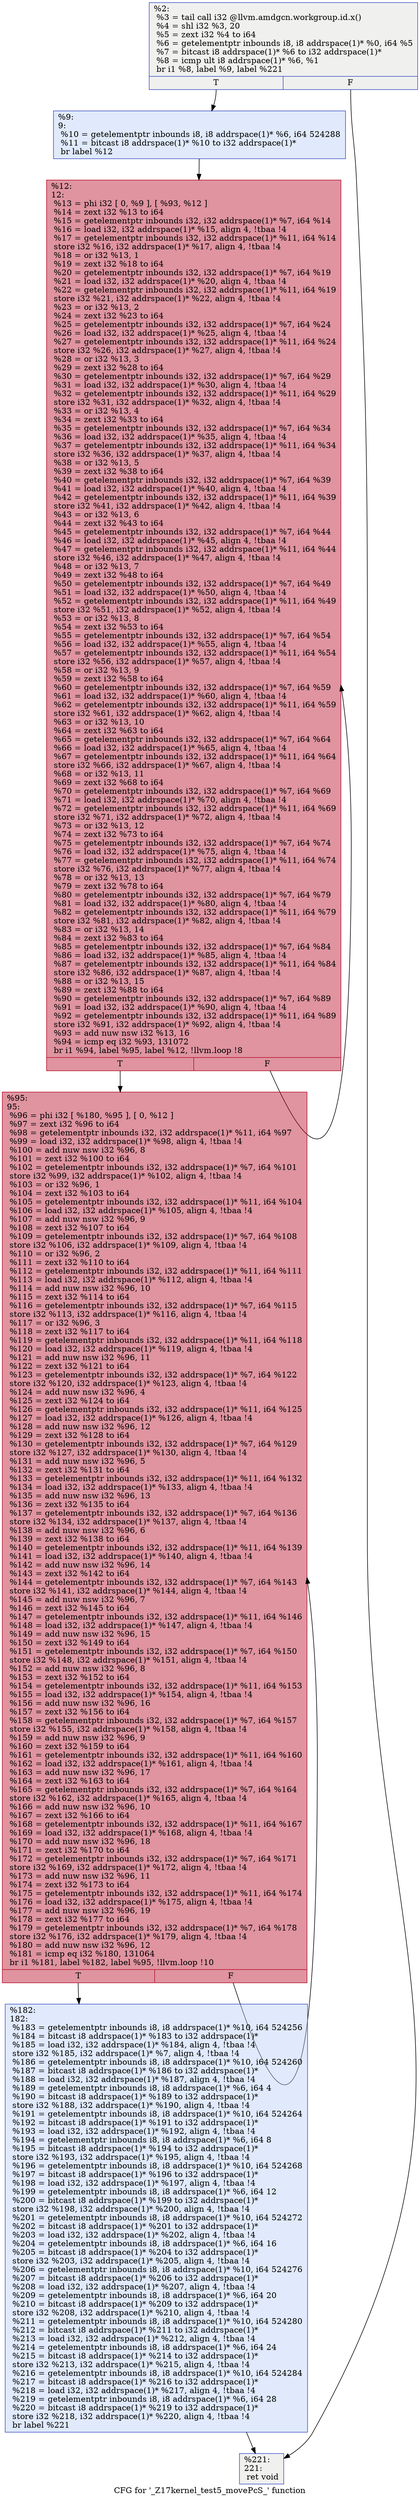 digraph "CFG for '_Z17kernel_test5_movePcS_' function" {
	label="CFG for '_Z17kernel_test5_movePcS_' function";

	Node0x5c79e60 [shape=record,color="#3d50c3ff", style=filled, fillcolor="#dedcdb70",label="{%2:\l  %3 = tail call i32 @llvm.amdgcn.workgroup.id.x()\l  %4 = shl i32 %3, 20\l  %5 = zext i32 %4 to i64\l  %6 = getelementptr inbounds i8, i8 addrspace(1)* %0, i64 %5\l  %7 = bitcast i8 addrspace(1)* %6 to i32 addrspace(1)*\l  %8 = icmp ult i8 addrspace(1)* %6, %1\l  br i1 %8, label %9, label %221\l|{<s0>T|<s1>F}}"];
	Node0x5c79e60:s0 -> Node0x5c7a710;
	Node0x5c79e60:s1 -> Node0x5c7aa40;
	Node0x5c7a710 [shape=record,color="#3d50c3ff", style=filled, fillcolor="#b9d0f970",label="{%9:\l9:                                                \l  %10 = getelementptr inbounds i8, i8 addrspace(1)* %6, i64 524288\l  %11 = bitcast i8 addrspace(1)* %10 to i32 addrspace(1)*\l  br label %12\l}"];
	Node0x5c7a710 -> Node0x5c7ac90;
	Node0x5c7ac90 [shape=record,color="#b70d28ff", style=filled, fillcolor="#b70d2870",label="{%12:\l12:                                               \l  %13 = phi i32 [ 0, %9 ], [ %93, %12 ]\l  %14 = zext i32 %13 to i64\l  %15 = getelementptr inbounds i32, i32 addrspace(1)* %7, i64 %14\l  %16 = load i32, i32 addrspace(1)* %15, align 4, !tbaa !4\l  %17 = getelementptr inbounds i32, i32 addrspace(1)* %11, i64 %14\l  store i32 %16, i32 addrspace(1)* %17, align 4, !tbaa !4\l  %18 = or i32 %13, 1\l  %19 = zext i32 %18 to i64\l  %20 = getelementptr inbounds i32, i32 addrspace(1)* %7, i64 %19\l  %21 = load i32, i32 addrspace(1)* %20, align 4, !tbaa !4\l  %22 = getelementptr inbounds i32, i32 addrspace(1)* %11, i64 %19\l  store i32 %21, i32 addrspace(1)* %22, align 4, !tbaa !4\l  %23 = or i32 %13, 2\l  %24 = zext i32 %23 to i64\l  %25 = getelementptr inbounds i32, i32 addrspace(1)* %7, i64 %24\l  %26 = load i32, i32 addrspace(1)* %25, align 4, !tbaa !4\l  %27 = getelementptr inbounds i32, i32 addrspace(1)* %11, i64 %24\l  store i32 %26, i32 addrspace(1)* %27, align 4, !tbaa !4\l  %28 = or i32 %13, 3\l  %29 = zext i32 %28 to i64\l  %30 = getelementptr inbounds i32, i32 addrspace(1)* %7, i64 %29\l  %31 = load i32, i32 addrspace(1)* %30, align 4, !tbaa !4\l  %32 = getelementptr inbounds i32, i32 addrspace(1)* %11, i64 %29\l  store i32 %31, i32 addrspace(1)* %32, align 4, !tbaa !4\l  %33 = or i32 %13, 4\l  %34 = zext i32 %33 to i64\l  %35 = getelementptr inbounds i32, i32 addrspace(1)* %7, i64 %34\l  %36 = load i32, i32 addrspace(1)* %35, align 4, !tbaa !4\l  %37 = getelementptr inbounds i32, i32 addrspace(1)* %11, i64 %34\l  store i32 %36, i32 addrspace(1)* %37, align 4, !tbaa !4\l  %38 = or i32 %13, 5\l  %39 = zext i32 %38 to i64\l  %40 = getelementptr inbounds i32, i32 addrspace(1)* %7, i64 %39\l  %41 = load i32, i32 addrspace(1)* %40, align 4, !tbaa !4\l  %42 = getelementptr inbounds i32, i32 addrspace(1)* %11, i64 %39\l  store i32 %41, i32 addrspace(1)* %42, align 4, !tbaa !4\l  %43 = or i32 %13, 6\l  %44 = zext i32 %43 to i64\l  %45 = getelementptr inbounds i32, i32 addrspace(1)* %7, i64 %44\l  %46 = load i32, i32 addrspace(1)* %45, align 4, !tbaa !4\l  %47 = getelementptr inbounds i32, i32 addrspace(1)* %11, i64 %44\l  store i32 %46, i32 addrspace(1)* %47, align 4, !tbaa !4\l  %48 = or i32 %13, 7\l  %49 = zext i32 %48 to i64\l  %50 = getelementptr inbounds i32, i32 addrspace(1)* %7, i64 %49\l  %51 = load i32, i32 addrspace(1)* %50, align 4, !tbaa !4\l  %52 = getelementptr inbounds i32, i32 addrspace(1)* %11, i64 %49\l  store i32 %51, i32 addrspace(1)* %52, align 4, !tbaa !4\l  %53 = or i32 %13, 8\l  %54 = zext i32 %53 to i64\l  %55 = getelementptr inbounds i32, i32 addrspace(1)* %7, i64 %54\l  %56 = load i32, i32 addrspace(1)* %55, align 4, !tbaa !4\l  %57 = getelementptr inbounds i32, i32 addrspace(1)* %11, i64 %54\l  store i32 %56, i32 addrspace(1)* %57, align 4, !tbaa !4\l  %58 = or i32 %13, 9\l  %59 = zext i32 %58 to i64\l  %60 = getelementptr inbounds i32, i32 addrspace(1)* %7, i64 %59\l  %61 = load i32, i32 addrspace(1)* %60, align 4, !tbaa !4\l  %62 = getelementptr inbounds i32, i32 addrspace(1)* %11, i64 %59\l  store i32 %61, i32 addrspace(1)* %62, align 4, !tbaa !4\l  %63 = or i32 %13, 10\l  %64 = zext i32 %63 to i64\l  %65 = getelementptr inbounds i32, i32 addrspace(1)* %7, i64 %64\l  %66 = load i32, i32 addrspace(1)* %65, align 4, !tbaa !4\l  %67 = getelementptr inbounds i32, i32 addrspace(1)* %11, i64 %64\l  store i32 %66, i32 addrspace(1)* %67, align 4, !tbaa !4\l  %68 = or i32 %13, 11\l  %69 = zext i32 %68 to i64\l  %70 = getelementptr inbounds i32, i32 addrspace(1)* %7, i64 %69\l  %71 = load i32, i32 addrspace(1)* %70, align 4, !tbaa !4\l  %72 = getelementptr inbounds i32, i32 addrspace(1)* %11, i64 %69\l  store i32 %71, i32 addrspace(1)* %72, align 4, !tbaa !4\l  %73 = or i32 %13, 12\l  %74 = zext i32 %73 to i64\l  %75 = getelementptr inbounds i32, i32 addrspace(1)* %7, i64 %74\l  %76 = load i32, i32 addrspace(1)* %75, align 4, !tbaa !4\l  %77 = getelementptr inbounds i32, i32 addrspace(1)* %11, i64 %74\l  store i32 %76, i32 addrspace(1)* %77, align 4, !tbaa !4\l  %78 = or i32 %13, 13\l  %79 = zext i32 %78 to i64\l  %80 = getelementptr inbounds i32, i32 addrspace(1)* %7, i64 %79\l  %81 = load i32, i32 addrspace(1)* %80, align 4, !tbaa !4\l  %82 = getelementptr inbounds i32, i32 addrspace(1)* %11, i64 %79\l  store i32 %81, i32 addrspace(1)* %82, align 4, !tbaa !4\l  %83 = or i32 %13, 14\l  %84 = zext i32 %83 to i64\l  %85 = getelementptr inbounds i32, i32 addrspace(1)* %7, i64 %84\l  %86 = load i32, i32 addrspace(1)* %85, align 4, !tbaa !4\l  %87 = getelementptr inbounds i32, i32 addrspace(1)* %11, i64 %84\l  store i32 %86, i32 addrspace(1)* %87, align 4, !tbaa !4\l  %88 = or i32 %13, 15\l  %89 = zext i32 %88 to i64\l  %90 = getelementptr inbounds i32, i32 addrspace(1)* %7, i64 %89\l  %91 = load i32, i32 addrspace(1)* %90, align 4, !tbaa !4\l  %92 = getelementptr inbounds i32, i32 addrspace(1)* %11, i64 %89\l  store i32 %91, i32 addrspace(1)* %92, align 4, !tbaa !4\l  %93 = add nuw nsw i32 %13, 16\l  %94 = icmp eq i32 %93, 131072\l  br i1 %94, label %95, label %12, !llvm.loop !8\l|{<s0>T|<s1>F}}"];
	Node0x5c7ac90:s0 -> Node0x5c7fb10;
	Node0x5c7ac90:s1 -> Node0x5c7ac90;
	Node0x5c7fb10 [shape=record,color="#b70d28ff", style=filled, fillcolor="#b70d2870",label="{%95:\l95:                                               \l  %96 = phi i32 [ %180, %95 ], [ 0, %12 ]\l  %97 = zext i32 %96 to i64\l  %98 = getelementptr inbounds i32, i32 addrspace(1)* %11, i64 %97\l  %99 = load i32, i32 addrspace(1)* %98, align 4, !tbaa !4\l  %100 = add nuw nsw i32 %96, 8\l  %101 = zext i32 %100 to i64\l  %102 = getelementptr inbounds i32, i32 addrspace(1)* %7, i64 %101\l  store i32 %99, i32 addrspace(1)* %102, align 4, !tbaa !4\l  %103 = or i32 %96, 1\l  %104 = zext i32 %103 to i64\l  %105 = getelementptr inbounds i32, i32 addrspace(1)* %11, i64 %104\l  %106 = load i32, i32 addrspace(1)* %105, align 4, !tbaa !4\l  %107 = add nuw nsw i32 %96, 9\l  %108 = zext i32 %107 to i64\l  %109 = getelementptr inbounds i32, i32 addrspace(1)* %7, i64 %108\l  store i32 %106, i32 addrspace(1)* %109, align 4, !tbaa !4\l  %110 = or i32 %96, 2\l  %111 = zext i32 %110 to i64\l  %112 = getelementptr inbounds i32, i32 addrspace(1)* %11, i64 %111\l  %113 = load i32, i32 addrspace(1)* %112, align 4, !tbaa !4\l  %114 = add nuw nsw i32 %96, 10\l  %115 = zext i32 %114 to i64\l  %116 = getelementptr inbounds i32, i32 addrspace(1)* %7, i64 %115\l  store i32 %113, i32 addrspace(1)* %116, align 4, !tbaa !4\l  %117 = or i32 %96, 3\l  %118 = zext i32 %117 to i64\l  %119 = getelementptr inbounds i32, i32 addrspace(1)* %11, i64 %118\l  %120 = load i32, i32 addrspace(1)* %119, align 4, !tbaa !4\l  %121 = add nuw nsw i32 %96, 11\l  %122 = zext i32 %121 to i64\l  %123 = getelementptr inbounds i32, i32 addrspace(1)* %7, i64 %122\l  store i32 %120, i32 addrspace(1)* %123, align 4, !tbaa !4\l  %124 = add nuw nsw i32 %96, 4\l  %125 = zext i32 %124 to i64\l  %126 = getelementptr inbounds i32, i32 addrspace(1)* %11, i64 %125\l  %127 = load i32, i32 addrspace(1)* %126, align 4, !tbaa !4\l  %128 = add nuw nsw i32 %96, 12\l  %129 = zext i32 %128 to i64\l  %130 = getelementptr inbounds i32, i32 addrspace(1)* %7, i64 %129\l  store i32 %127, i32 addrspace(1)* %130, align 4, !tbaa !4\l  %131 = add nuw nsw i32 %96, 5\l  %132 = zext i32 %131 to i64\l  %133 = getelementptr inbounds i32, i32 addrspace(1)* %11, i64 %132\l  %134 = load i32, i32 addrspace(1)* %133, align 4, !tbaa !4\l  %135 = add nuw nsw i32 %96, 13\l  %136 = zext i32 %135 to i64\l  %137 = getelementptr inbounds i32, i32 addrspace(1)* %7, i64 %136\l  store i32 %134, i32 addrspace(1)* %137, align 4, !tbaa !4\l  %138 = add nuw nsw i32 %96, 6\l  %139 = zext i32 %138 to i64\l  %140 = getelementptr inbounds i32, i32 addrspace(1)* %11, i64 %139\l  %141 = load i32, i32 addrspace(1)* %140, align 4, !tbaa !4\l  %142 = add nuw nsw i32 %96, 14\l  %143 = zext i32 %142 to i64\l  %144 = getelementptr inbounds i32, i32 addrspace(1)* %7, i64 %143\l  store i32 %141, i32 addrspace(1)* %144, align 4, !tbaa !4\l  %145 = add nuw nsw i32 %96, 7\l  %146 = zext i32 %145 to i64\l  %147 = getelementptr inbounds i32, i32 addrspace(1)* %11, i64 %146\l  %148 = load i32, i32 addrspace(1)* %147, align 4, !tbaa !4\l  %149 = add nuw nsw i32 %96, 15\l  %150 = zext i32 %149 to i64\l  %151 = getelementptr inbounds i32, i32 addrspace(1)* %7, i64 %150\l  store i32 %148, i32 addrspace(1)* %151, align 4, !tbaa !4\l  %152 = add nuw nsw i32 %96, 8\l  %153 = zext i32 %152 to i64\l  %154 = getelementptr inbounds i32, i32 addrspace(1)* %11, i64 %153\l  %155 = load i32, i32 addrspace(1)* %154, align 4, !tbaa !4\l  %156 = add nuw nsw i32 %96, 16\l  %157 = zext i32 %156 to i64\l  %158 = getelementptr inbounds i32, i32 addrspace(1)* %7, i64 %157\l  store i32 %155, i32 addrspace(1)* %158, align 4, !tbaa !4\l  %159 = add nuw nsw i32 %96, 9\l  %160 = zext i32 %159 to i64\l  %161 = getelementptr inbounds i32, i32 addrspace(1)* %11, i64 %160\l  %162 = load i32, i32 addrspace(1)* %161, align 4, !tbaa !4\l  %163 = add nuw nsw i32 %96, 17\l  %164 = zext i32 %163 to i64\l  %165 = getelementptr inbounds i32, i32 addrspace(1)* %7, i64 %164\l  store i32 %162, i32 addrspace(1)* %165, align 4, !tbaa !4\l  %166 = add nuw nsw i32 %96, 10\l  %167 = zext i32 %166 to i64\l  %168 = getelementptr inbounds i32, i32 addrspace(1)* %11, i64 %167\l  %169 = load i32, i32 addrspace(1)* %168, align 4, !tbaa !4\l  %170 = add nuw nsw i32 %96, 18\l  %171 = zext i32 %170 to i64\l  %172 = getelementptr inbounds i32, i32 addrspace(1)* %7, i64 %171\l  store i32 %169, i32 addrspace(1)* %172, align 4, !tbaa !4\l  %173 = add nuw nsw i32 %96, 11\l  %174 = zext i32 %173 to i64\l  %175 = getelementptr inbounds i32, i32 addrspace(1)* %11, i64 %174\l  %176 = load i32, i32 addrspace(1)* %175, align 4, !tbaa !4\l  %177 = add nuw nsw i32 %96, 19\l  %178 = zext i32 %177 to i64\l  %179 = getelementptr inbounds i32, i32 addrspace(1)* %7, i64 %178\l  store i32 %176, i32 addrspace(1)* %179, align 4, !tbaa !4\l  %180 = add nuw nsw i32 %96, 12\l  %181 = icmp eq i32 %180, 131064\l  br i1 %181, label %182, label %95, !llvm.loop !10\l|{<s0>T|<s1>F}}"];
	Node0x5c7fb10:s0 -> Node0x5c7ba80;
	Node0x5c7fb10:s1 -> Node0x5c7fb10;
	Node0x5c7ba80 [shape=record,color="#3d50c3ff", style=filled, fillcolor="#b9d0f970",label="{%182:\l182:                                              \l  %183 = getelementptr inbounds i8, i8 addrspace(1)* %10, i64 524256\l  %184 = bitcast i8 addrspace(1)* %183 to i32 addrspace(1)*\l  %185 = load i32, i32 addrspace(1)* %184, align 4, !tbaa !4\l  store i32 %185, i32 addrspace(1)* %7, align 4, !tbaa !4\l  %186 = getelementptr inbounds i8, i8 addrspace(1)* %10, i64 524260\l  %187 = bitcast i8 addrspace(1)* %186 to i32 addrspace(1)*\l  %188 = load i32, i32 addrspace(1)* %187, align 4, !tbaa !4\l  %189 = getelementptr inbounds i8, i8 addrspace(1)* %6, i64 4\l  %190 = bitcast i8 addrspace(1)* %189 to i32 addrspace(1)*\l  store i32 %188, i32 addrspace(1)* %190, align 4, !tbaa !4\l  %191 = getelementptr inbounds i8, i8 addrspace(1)* %10, i64 524264\l  %192 = bitcast i8 addrspace(1)* %191 to i32 addrspace(1)*\l  %193 = load i32, i32 addrspace(1)* %192, align 4, !tbaa !4\l  %194 = getelementptr inbounds i8, i8 addrspace(1)* %6, i64 8\l  %195 = bitcast i8 addrspace(1)* %194 to i32 addrspace(1)*\l  store i32 %193, i32 addrspace(1)* %195, align 4, !tbaa !4\l  %196 = getelementptr inbounds i8, i8 addrspace(1)* %10, i64 524268\l  %197 = bitcast i8 addrspace(1)* %196 to i32 addrspace(1)*\l  %198 = load i32, i32 addrspace(1)* %197, align 4, !tbaa !4\l  %199 = getelementptr inbounds i8, i8 addrspace(1)* %6, i64 12\l  %200 = bitcast i8 addrspace(1)* %199 to i32 addrspace(1)*\l  store i32 %198, i32 addrspace(1)* %200, align 4, !tbaa !4\l  %201 = getelementptr inbounds i8, i8 addrspace(1)* %10, i64 524272\l  %202 = bitcast i8 addrspace(1)* %201 to i32 addrspace(1)*\l  %203 = load i32, i32 addrspace(1)* %202, align 4, !tbaa !4\l  %204 = getelementptr inbounds i8, i8 addrspace(1)* %6, i64 16\l  %205 = bitcast i8 addrspace(1)* %204 to i32 addrspace(1)*\l  store i32 %203, i32 addrspace(1)* %205, align 4, !tbaa !4\l  %206 = getelementptr inbounds i8, i8 addrspace(1)* %10, i64 524276\l  %207 = bitcast i8 addrspace(1)* %206 to i32 addrspace(1)*\l  %208 = load i32, i32 addrspace(1)* %207, align 4, !tbaa !4\l  %209 = getelementptr inbounds i8, i8 addrspace(1)* %6, i64 20\l  %210 = bitcast i8 addrspace(1)* %209 to i32 addrspace(1)*\l  store i32 %208, i32 addrspace(1)* %210, align 4, !tbaa !4\l  %211 = getelementptr inbounds i8, i8 addrspace(1)* %10, i64 524280\l  %212 = bitcast i8 addrspace(1)* %211 to i32 addrspace(1)*\l  %213 = load i32, i32 addrspace(1)* %212, align 4, !tbaa !4\l  %214 = getelementptr inbounds i8, i8 addrspace(1)* %6, i64 24\l  %215 = bitcast i8 addrspace(1)* %214 to i32 addrspace(1)*\l  store i32 %213, i32 addrspace(1)* %215, align 4, !tbaa !4\l  %216 = getelementptr inbounds i8, i8 addrspace(1)* %10, i64 524284\l  %217 = bitcast i8 addrspace(1)* %216 to i32 addrspace(1)*\l  %218 = load i32, i32 addrspace(1)* %217, align 4, !tbaa !4\l  %219 = getelementptr inbounds i8, i8 addrspace(1)* %6, i64 28\l  %220 = bitcast i8 addrspace(1)* %219 to i32 addrspace(1)*\l  store i32 %218, i32 addrspace(1)* %220, align 4, !tbaa !4\l  br label %221\l}"];
	Node0x5c7ba80 -> Node0x5c7aa40;
	Node0x5c7aa40 [shape=record,color="#3d50c3ff", style=filled, fillcolor="#dedcdb70",label="{%221:\l221:                                              \l  ret void\l}"];
}
